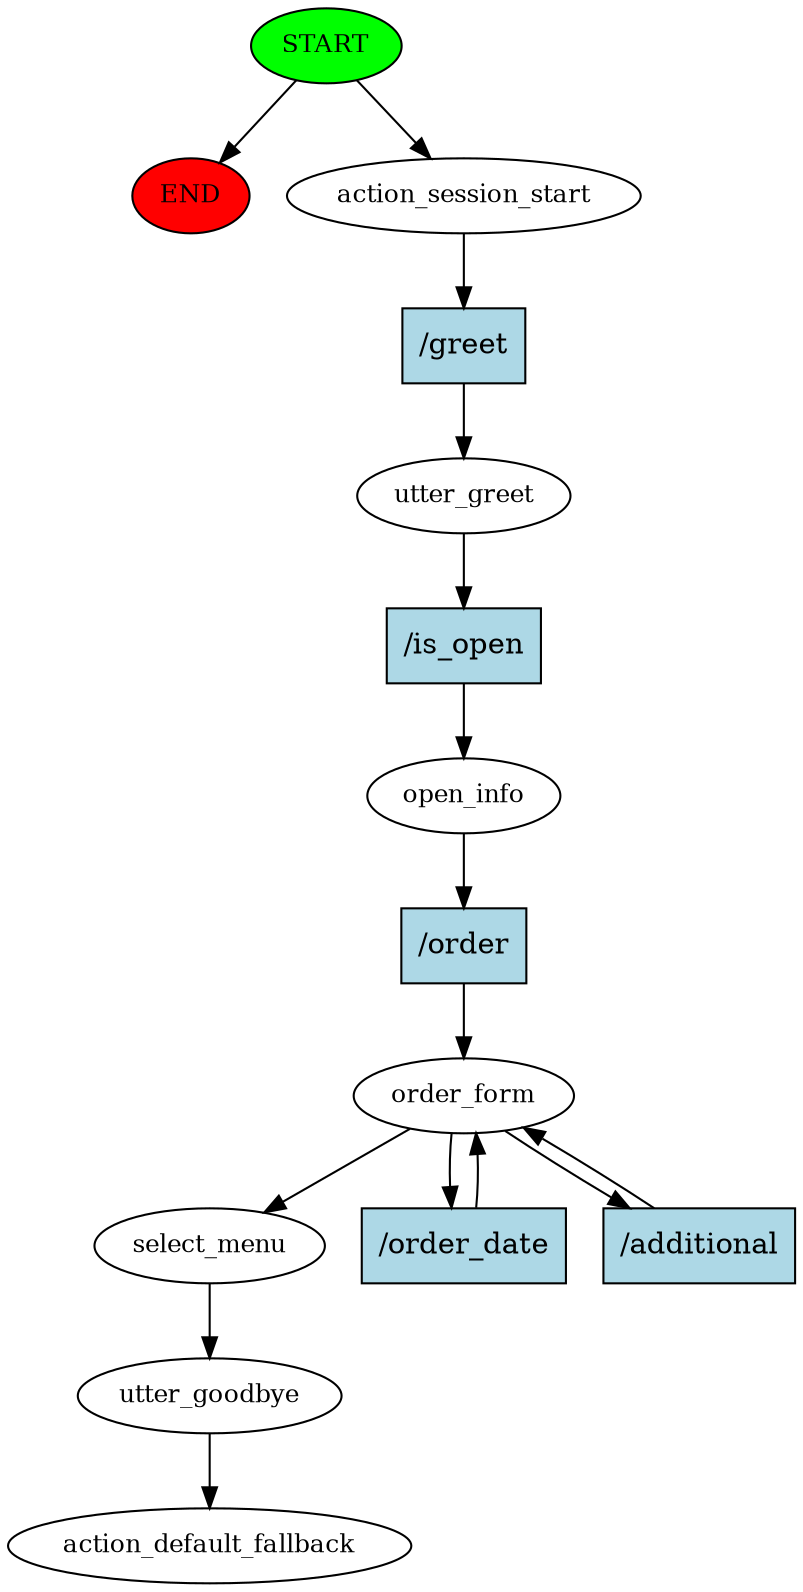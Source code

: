 digraph  {
0 [class="start active", fillcolor=green, fontsize=12, label=START, style=filled];
"-1" [class=end, fillcolor=red, fontsize=12, label=END, style=filled];
1 [class=active, fontsize=12, label=action_session_start];
2 [class=active, fontsize=12, label=utter_greet];
3 [class=active, fontsize=12, label=open_info];
4 [class=active, fontsize=12, label=order_form];
8 [class=active, fontsize=12, label=select_menu];
9 [class=active, fontsize=12, label=utter_goodbye];
10 [class="dashed active", fontsize=12, label=action_default_fallback];
11 [class="intent active", fillcolor=lightblue, label="/greet", shape=rect, style=filled];
12 [class="intent active", fillcolor=lightblue, label="/is_open", shape=rect, style=filled];
13 [class="intent active", fillcolor=lightblue, label="/order", shape=rect, style=filled];
14 [class="intent active", fillcolor=lightblue, label="/order_date", shape=rect, style=filled];
15 [class="intent active", fillcolor=lightblue, label="/additional", shape=rect, style=filled];
0 -> "-1"  [class="", key=NONE, label=""];
0 -> 1  [class=active, key=NONE, label=""];
1 -> 11  [class=active, key=0];
2 -> 12  [class=active, key=0];
3 -> 13  [class=active, key=0];
4 -> 8  [class=active, key=NONE, label=""];
4 -> 14  [class=active, key=0];
4 -> 15  [class=active, key=0];
8 -> 9  [class=active, key=NONE, label=""];
9 -> 10  [class=active, key=NONE, label=""];
11 -> 2  [class=active, key=0];
12 -> 3  [class=active, key=0];
13 -> 4  [class=active, key=0];
14 -> 4  [class=active, key=0];
15 -> 4  [class=active, key=0];
}
